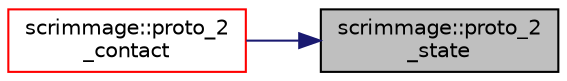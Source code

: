 digraph "scrimmage::proto_2_state"
{
 // LATEX_PDF_SIZE
  edge [fontname="Helvetica",fontsize="10",labelfontname="Helvetica",labelfontsize="10"];
  node [fontname="Helvetica",fontsize="10",shape=record];
  rankdir="RL";
  Node1 [label="scrimmage::proto_2\l_state",height=0.2,width=0.4,color="black", fillcolor="grey75", style="filled", fontcolor="black",tooltip=" "];
  Node1 -> Node2 [dir="back",color="midnightblue",fontsize="10",style="solid",fontname="Helvetica"];
  Node2 [label="scrimmage::proto_2\l_contact",height=0.2,width=0.4,color="red", fillcolor="white", style="filled",URL="$namespacescrimmage.html#ac79561a049fd950662e3eb5b3640dc1f",tooltip=" "];
}

